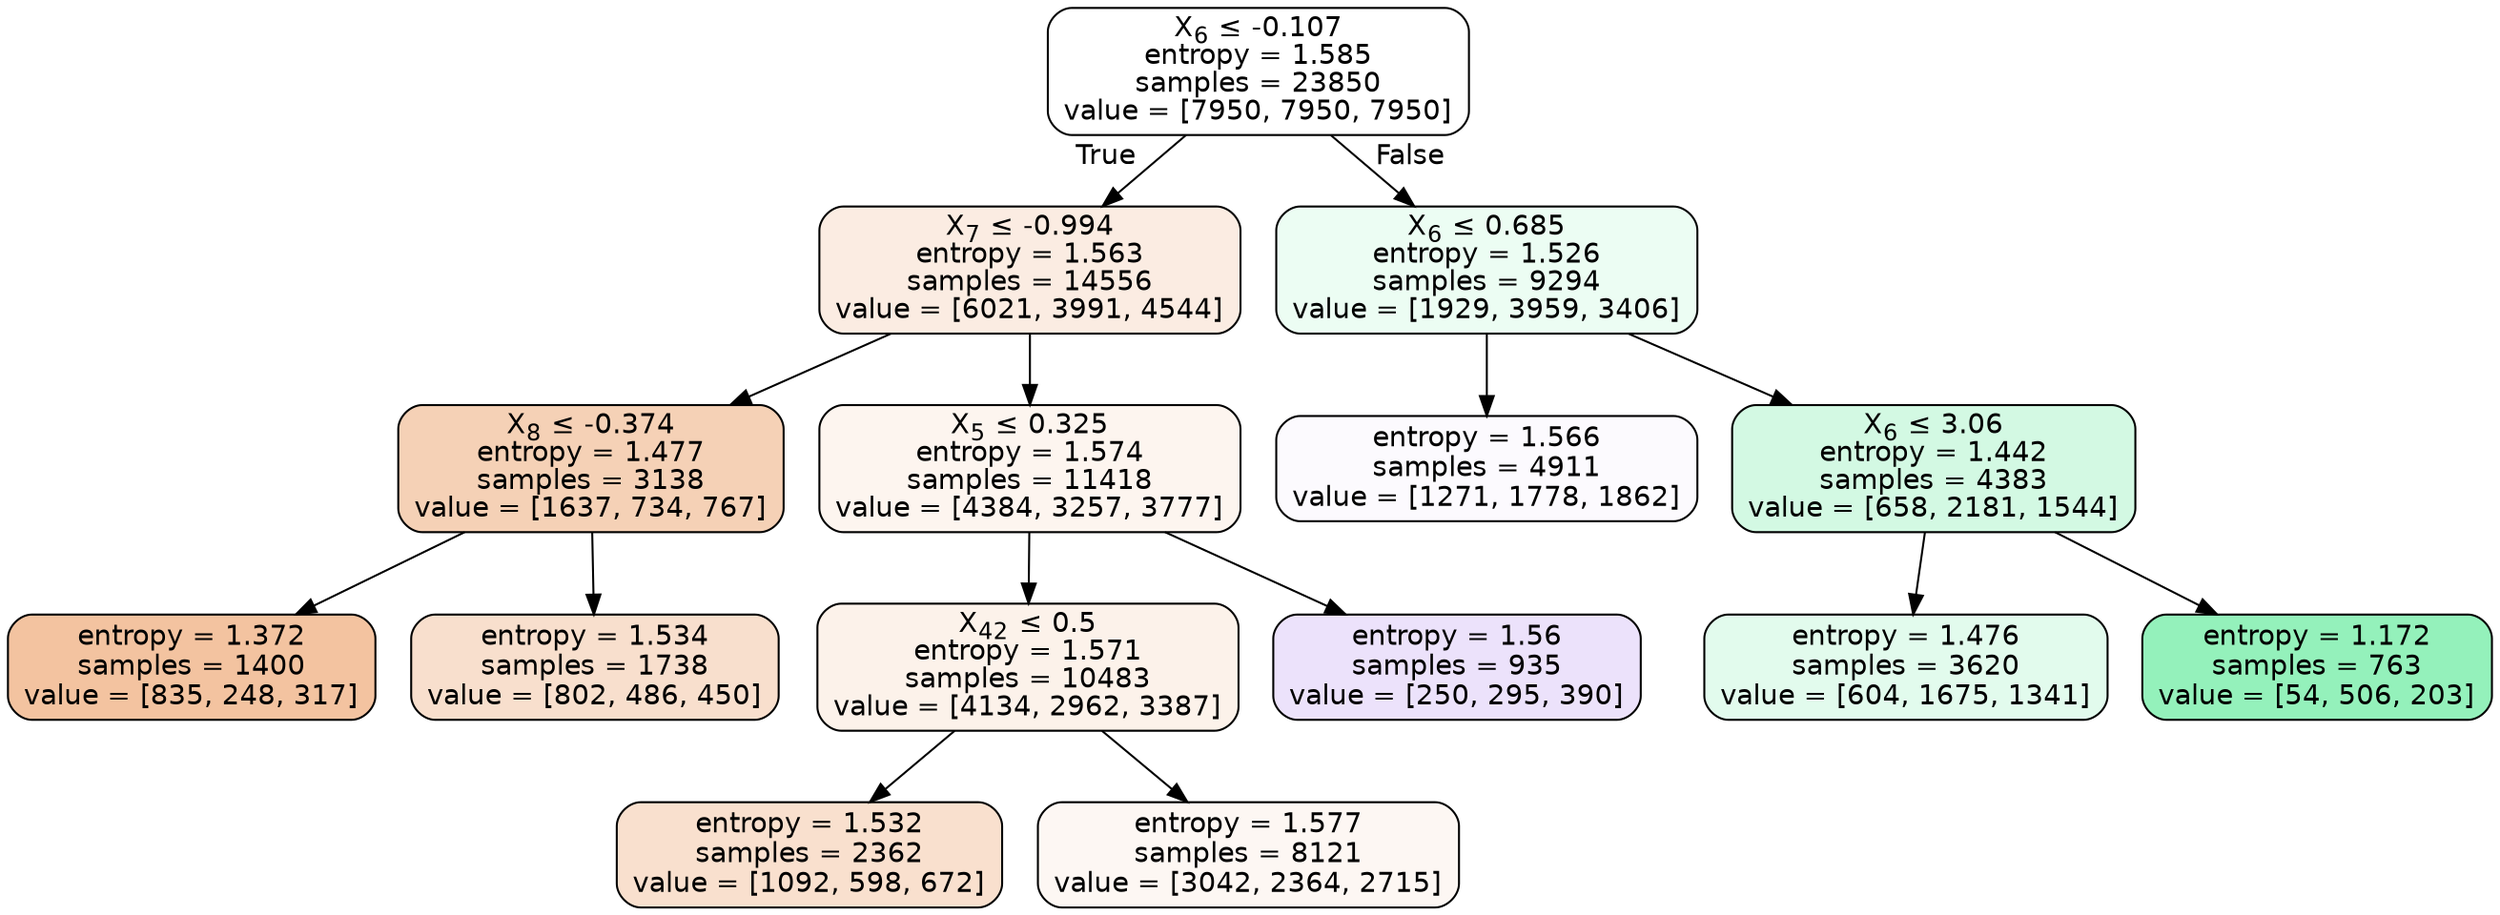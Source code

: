 digraph Tree {
node [shape=box, style="filled, rounded", color="black", fontname="helvetica"] ;
edge [fontname="helvetica"] ;
0 [label=<X<SUB>6</SUB> &le; -0.107<br/>entropy = 1.585<br/>samples = 23850<br/>value = [7950, 7950, 7950]>, fillcolor="#ffffff"] ;
1 [label=<X<SUB>7</SUB> &le; -0.994<br/>entropy = 1.563<br/>samples = 14556<br/>value = [6021, 3991, 4544]>, fillcolor="#fbece2"] ;
0 -> 1 [labeldistance=2.5, labelangle=45, headlabel="True"] ;
2 [label=<X<SUB>8</SUB> &le; -0.374<br/>entropy = 1.477<br/>samples = 3138<br/>value = [1637, 734, 767]>, fillcolor="#f5d1b6"] ;
1 -> 2 ;
3 [label=<entropy = 1.372<br/>samples = 1400<br/>value = [835, 248, 317]>, fillcolor="#f3c3a0"] ;
2 -> 3 ;
4 [label=<entropy = 1.534<br/>samples = 1738<br/>value = [802, 486, 450]>, fillcolor="#f8dfcd"] ;
2 -> 4 ;
5 [label=<X<SUB>5</SUB> &le; 0.325<br/>entropy = 1.574<br/>samples = 11418<br/>value = [4384, 3257, 3777]>, fillcolor="#fdf5ef"] ;
1 -> 5 ;
6 [label=<X<SUB>42</SUB> &le; 0.5<br/>entropy = 1.571<br/>samples = 10483<br/>value = [4134, 2962, 3387]>, fillcolor="#fcf2ea"] ;
5 -> 6 ;
7 [label=<entropy = 1.532<br/>samples = 2362<br/>value = [1092, 598, 672]>, fillcolor="#f9e0ce"] ;
6 -> 7 ;
8 [label=<entropy = 1.577<br/>samples = 8121<br/>value = [3042, 2364, 2715]>, fillcolor="#fdf7f3"] ;
6 -> 8 ;
9 [label=<entropy = 1.56<br/>samples = 935<br/>value = [250, 295, 390]>, fillcolor="#ece2fb"] ;
5 -> 9 ;
10 [label=<X<SUB>6</SUB> &le; 0.685<br/>entropy = 1.526<br/>samples = 9294<br/>value = [1929, 3959, 3406]>, fillcolor="#ecfdf3"] ;
0 -> 10 [labeldistance=2.5, labelangle=-45, headlabel="False"] ;
11 [label=<entropy = 1.566<br/>samples = 4911<br/>value = [1271, 1778, 1862]>, fillcolor="#fcfafe"] ;
10 -> 11 ;
12 [label=<X<SUB>6</SUB> &le; 3.06<br/>entropy = 1.442<br/>samples = 4383<br/>value = [658, 2181, 1544]>, fillcolor="#d3f9e3"] ;
10 -> 12 ;
13 [label=<entropy = 1.476<br/>samples = 3620<br/>value = [604, 1675, 1341]>, fillcolor="#e2fbed"] ;
12 -> 13 ;
14 [label=<entropy = 1.172<br/>samples = 763<br/>value = [54, 506, 203]>, fillcolor="#94f1bb"] ;
12 -> 14 ;
}